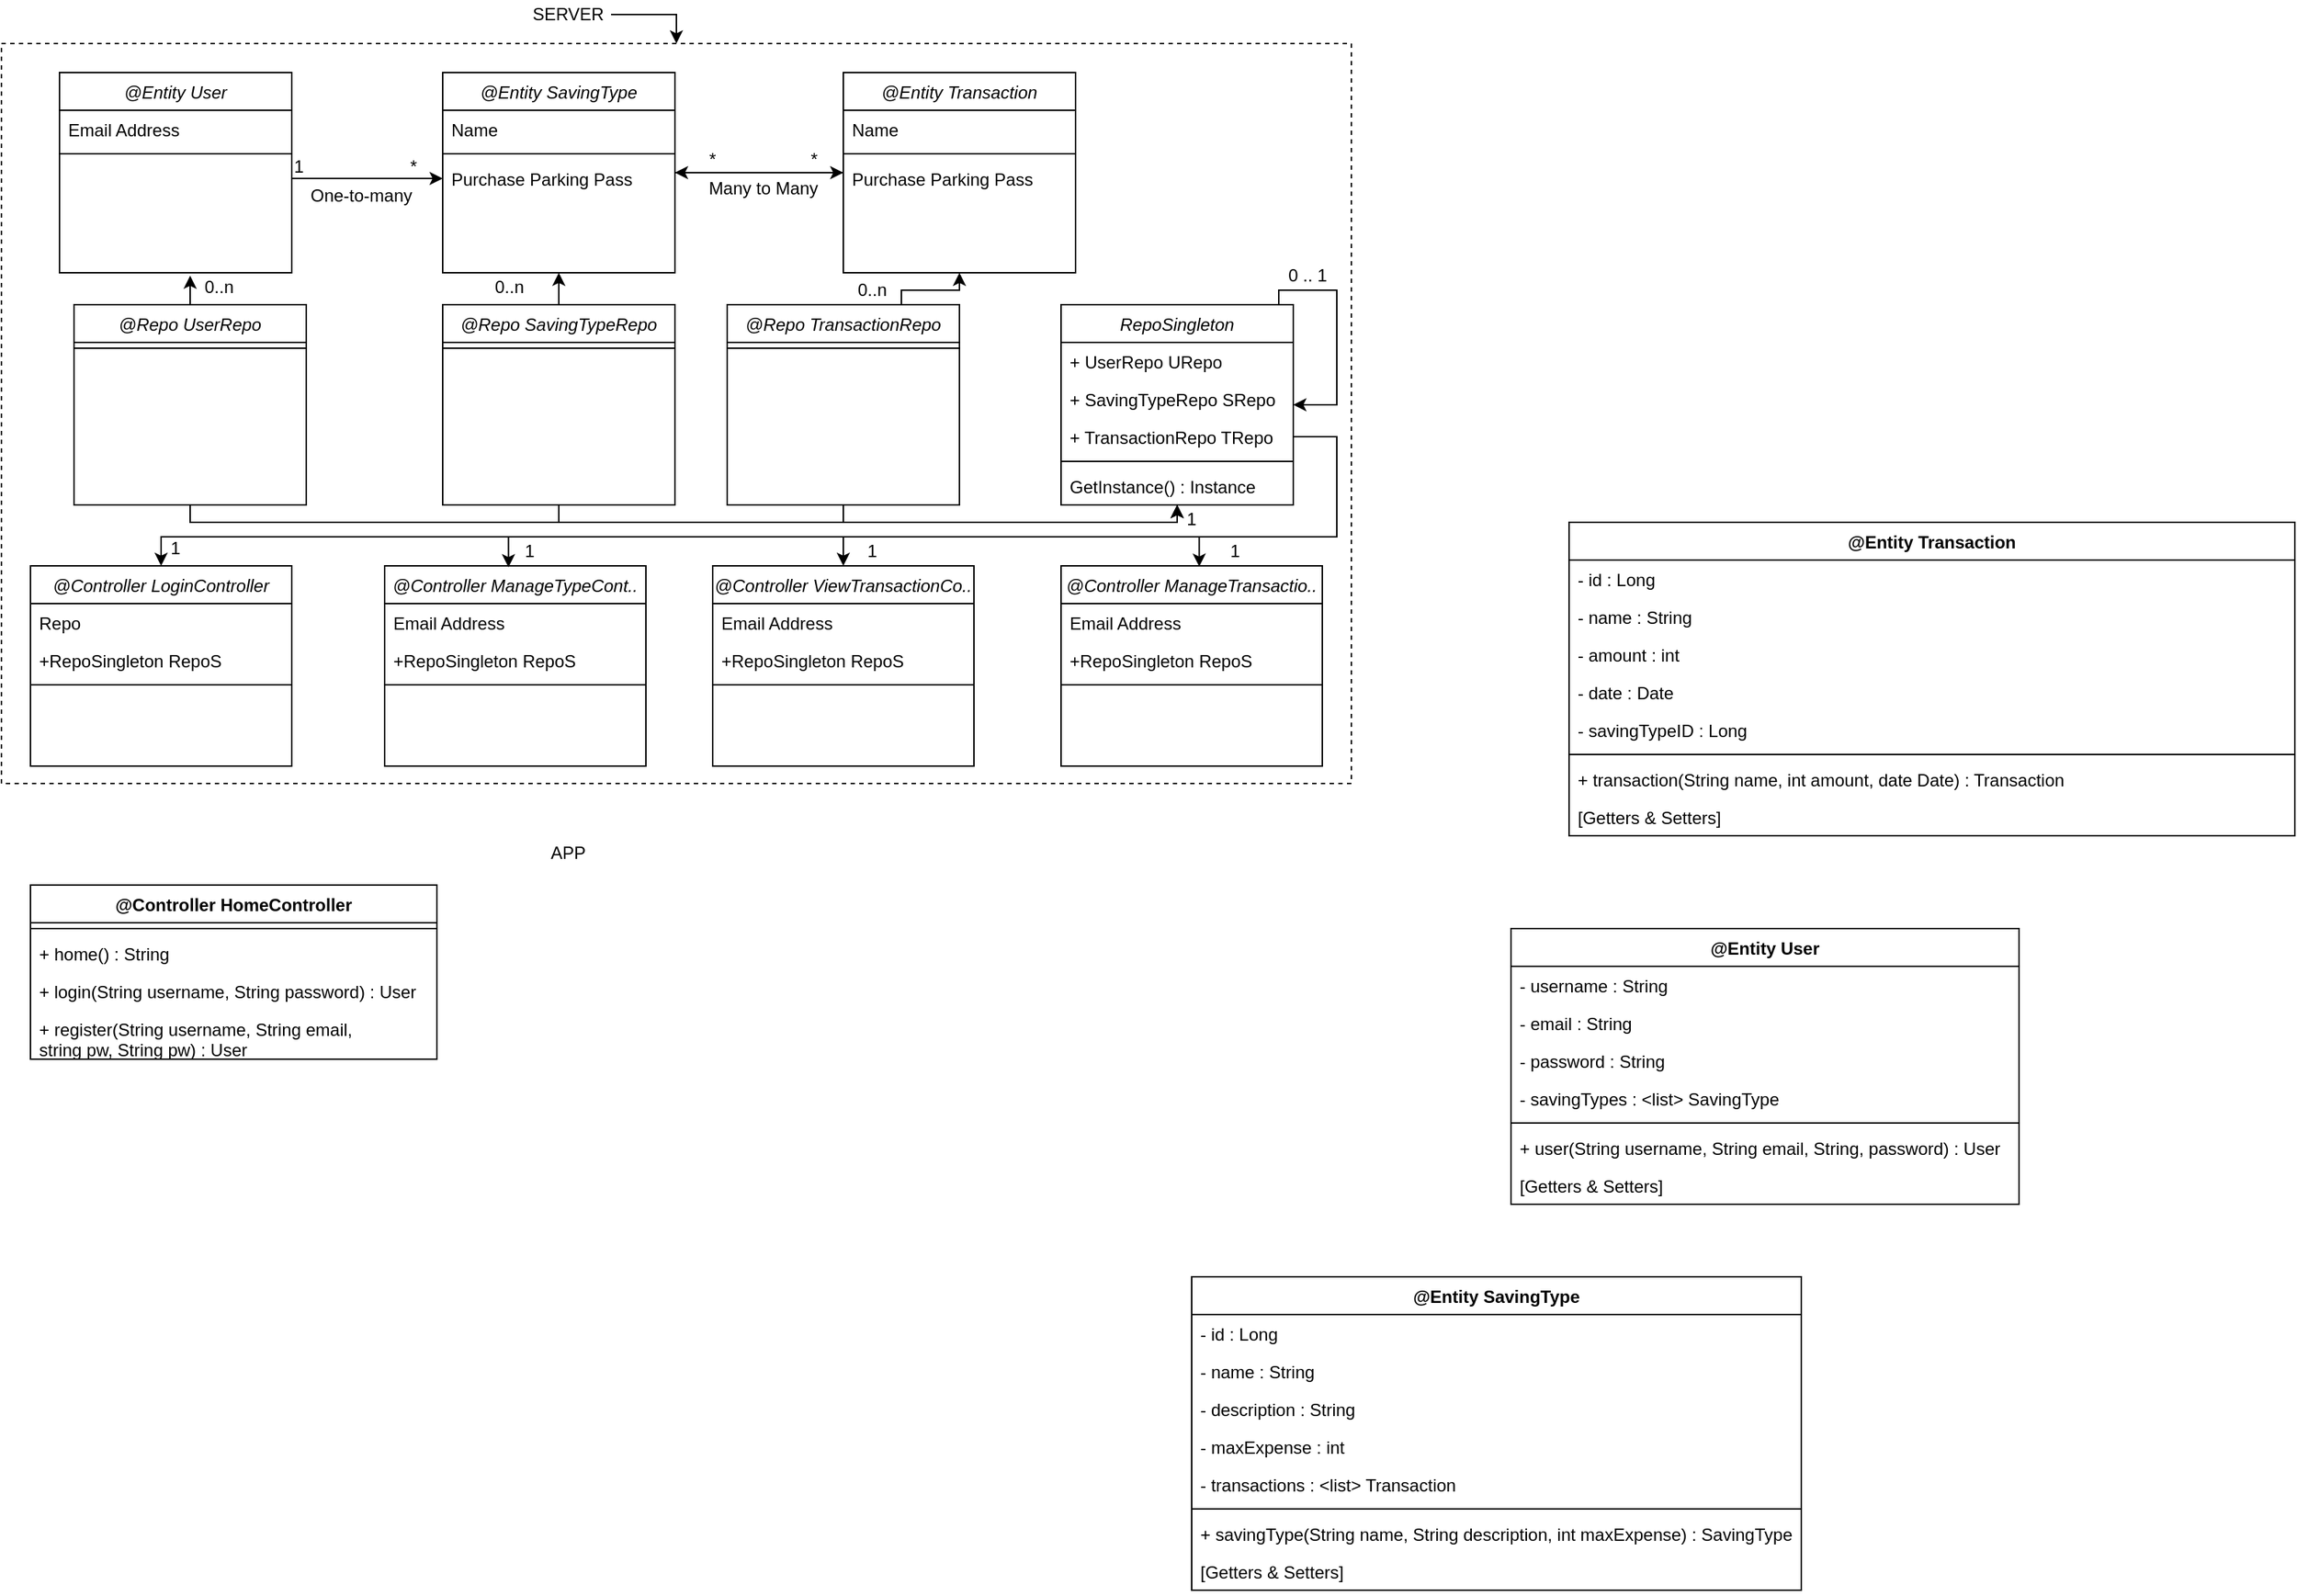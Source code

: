 <mxfile version="14.4.2" type="github">
  <diagram id="C5RBs43oDa-KdzZeNtuy" name="Page-1">
    <mxGraphModel dx="2216" dy="1059" grid="1" gridSize="10" guides="1" tooltips="1" connect="1" arrows="1" fold="1" page="1" pageScale="1" pageWidth="827" pageHeight="1169" math="0" shadow="0">
      <root>
        <mxCell id="WIyWlLk6GJQsqaUBKTNV-0" />
        <mxCell id="WIyWlLk6GJQsqaUBKTNV-1" parent="WIyWlLk6GJQsqaUBKTNV-0" />
        <mxCell id="amYVbLaIpJtl5_xowqrX-1" value="" style="rounded=0;whiteSpace=wrap;html=1;fillColor=none;dashed=1;" parent="WIyWlLk6GJQsqaUBKTNV-1" vertex="1">
          <mxGeometry x="30" y="50" width="930" height="510" as="geometry" />
        </mxCell>
        <mxCell id="amYVbLaIpJtl5_xowqrX-17" style="edgeStyle=orthogonalEdgeStyle;rounded=0;orthogonalLoop=1;jettySize=auto;html=1;entryX=0;entryY=0.5;entryDx=0;entryDy=0;" parent="WIyWlLk6GJQsqaUBKTNV-1" source="zkfFHV4jXpPFQw0GAbJ--0" target="amYVbLaIpJtl5_xowqrX-9" edge="1">
          <mxGeometry relative="1" as="geometry">
            <Array as="points">
              <mxPoint x="250" y="143" />
              <mxPoint x="250" y="143" />
            </Array>
          </mxGeometry>
        </mxCell>
        <mxCell id="zkfFHV4jXpPFQw0GAbJ--0" value="@Entity User" style="swimlane;fontStyle=2;align=center;verticalAlign=top;childLayout=stackLayout;horizontal=1;startSize=26;horizontalStack=0;resizeParent=1;resizeLast=0;collapsible=1;marginBottom=0;rounded=0;shadow=0;strokeWidth=1;" parent="WIyWlLk6GJQsqaUBKTNV-1" vertex="1">
          <mxGeometry x="70" y="70" width="160" height="138" as="geometry">
            <mxRectangle x="230" y="140" width="160" height="26" as="alternateBounds" />
          </mxGeometry>
        </mxCell>
        <mxCell id="zkfFHV4jXpPFQw0GAbJ--3" value="Email Address" style="text;align=left;verticalAlign=top;spacingLeft=4;spacingRight=4;overflow=hidden;rotatable=0;points=[[0,0.5],[1,0.5]];portConstraint=eastwest;rounded=0;shadow=0;html=0;" parent="zkfFHV4jXpPFQw0GAbJ--0" vertex="1">
          <mxGeometry y="26" width="160" height="26" as="geometry" />
        </mxCell>
        <mxCell id="zkfFHV4jXpPFQw0GAbJ--4" value="" style="line;html=1;strokeWidth=1;align=left;verticalAlign=middle;spacingTop=-1;spacingLeft=3;spacingRight=3;rotatable=0;labelPosition=right;points=[];portConstraint=eastwest;" parent="zkfFHV4jXpPFQw0GAbJ--0" vertex="1">
          <mxGeometry y="52" width="160" height="8" as="geometry" />
        </mxCell>
        <mxCell id="amYVbLaIpJtl5_xowqrX-85" style="edgeStyle=orthogonalEdgeStyle;rounded=0;orthogonalLoop=1;jettySize=auto;html=1;entryX=0.5;entryY=0;entryDx=0;entryDy=0;" parent="WIyWlLk6GJQsqaUBKTNV-1" source="amYVbLaIpJtl5_xowqrX-2" target="amYVbLaIpJtl5_xowqrX-1" edge="1">
          <mxGeometry relative="1" as="geometry">
            <Array as="points">
              <mxPoint x="495" y="30" />
            </Array>
          </mxGeometry>
        </mxCell>
        <mxCell id="amYVbLaIpJtl5_xowqrX-2" value="SERVER" style="text;html=1;align=center;verticalAlign=middle;resizable=0;points=[];autosize=1;" parent="WIyWlLk6GJQsqaUBKTNV-1" vertex="1">
          <mxGeometry x="390" y="20" width="60" height="20" as="geometry" />
        </mxCell>
        <mxCell id="amYVbLaIpJtl5_xowqrX-3" value="&lt;div&gt;APP&lt;/div&gt;&lt;div&gt;&lt;br&gt;&lt;/div&gt;" style="text;html=1;align=center;verticalAlign=middle;resizable=0;points=[];autosize=1;" parent="WIyWlLk6GJQsqaUBKTNV-1" vertex="1">
          <mxGeometry x="400" y="600" width="40" height="30" as="geometry" />
        </mxCell>
        <mxCell id="amYVbLaIpJtl5_xowqrX-20" style="edgeStyle=orthogonalEdgeStyle;rounded=0;orthogonalLoop=1;jettySize=auto;html=1;entryX=0;entryY=0.5;entryDx=0;entryDy=0;" parent="WIyWlLk6GJQsqaUBKTNV-1" source="amYVbLaIpJtl5_xowqrX-4" target="amYVbLaIpJtl5_xowqrX-10" edge="1">
          <mxGeometry relative="1" as="geometry" />
        </mxCell>
        <mxCell id="amYVbLaIpJtl5_xowqrX-4" value="@Entity SavingType" style="swimlane;fontStyle=2;align=center;verticalAlign=top;childLayout=stackLayout;horizontal=1;startSize=26;horizontalStack=0;resizeParent=1;resizeLast=0;collapsible=1;marginBottom=0;rounded=0;shadow=0;strokeWidth=1;" parent="WIyWlLk6GJQsqaUBKTNV-1" vertex="1">
          <mxGeometry x="334" y="70" width="160" height="138" as="geometry">
            <mxRectangle x="230" y="140" width="160" height="26" as="alternateBounds" />
          </mxGeometry>
        </mxCell>
        <mxCell id="amYVbLaIpJtl5_xowqrX-5" value="Name" style="text;align=left;verticalAlign=top;spacingLeft=4;spacingRight=4;overflow=hidden;rotatable=0;points=[[0,0.5],[1,0.5]];portConstraint=eastwest;" parent="amYVbLaIpJtl5_xowqrX-4" vertex="1">
          <mxGeometry y="26" width="160" height="26" as="geometry" />
        </mxCell>
        <mxCell id="amYVbLaIpJtl5_xowqrX-8" value="" style="line;html=1;strokeWidth=1;align=left;verticalAlign=middle;spacingTop=-1;spacingLeft=3;spacingRight=3;rotatable=0;labelPosition=right;points=[];portConstraint=eastwest;" parent="amYVbLaIpJtl5_xowqrX-4" vertex="1">
          <mxGeometry y="52" width="160" height="8" as="geometry" />
        </mxCell>
        <mxCell id="amYVbLaIpJtl5_xowqrX-9" value="Purchase Parking Pass" style="text;align=left;verticalAlign=top;spacingLeft=4;spacingRight=4;overflow=hidden;rotatable=0;points=[[0,0.5],[1,0.5]];portConstraint=eastwest;" parent="amYVbLaIpJtl5_xowqrX-4" vertex="1">
          <mxGeometry y="60" width="160" height="26" as="geometry" />
        </mxCell>
        <mxCell id="amYVbLaIpJtl5_xowqrX-21" style="edgeStyle=orthogonalEdgeStyle;rounded=0;orthogonalLoop=1;jettySize=auto;html=1;entryX=1;entryY=0.5;entryDx=0;entryDy=0;" parent="WIyWlLk6GJQsqaUBKTNV-1" source="amYVbLaIpJtl5_xowqrX-10" target="amYVbLaIpJtl5_xowqrX-4" edge="1">
          <mxGeometry relative="1" as="geometry" />
        </mxCell>
        <mxCell id="amYVbLaIpJtl5_xowqrX-10" value="@Entity Transaction" style="swimlane;fontStyle=2;align=center;verticalAlign=top;childLayout=stackLayout;horizontal=1;startSize=26;horizontalStack=0;resizeParent=1;resizeLast=0;collapsible=1;marginBottom=0;rounded=0;shadow=0;strokeWidth=1;" parent="WIyWlLk6GJQsqaUBKTNV-1" vertex="1">
          <mxGeometry x="610" y="70" width="160" height="138" as="geometry">
            <mxRectangle x="230" y="140" width="160" height="26" as="alternateBounds" />
          </mxGeometry>
        </mxCell>
        <mxCell id="amYVbLaIpJtl5_xowqrX-11" value="Name" style="text;align=left;verticalAlign=top;spacingLeft=4;spacingRight=4;overflow=hidden;rotatable=0;points=[[0,0.5],[1,0.5]];portConstraint=eastwest;" parent="amYVbLaIpJtl5_xowqrX-10" vertex="1">
          <mxGeometry y="26" width="160" height="26" as="geometry" />
        </mxCell>
        <mxCell id="amYVbLaIpJtl5_xowqrX-14" value="" style="line;html=1;strokeWidth=1;align=left;verticalAlign=middle;spacingTop=-1;spacingLeft=3;spacingRight=3;rotatable=0;labelPosition=right;points=[];portConstraint=eastwest;" parent="amYVbLaIpJtl5_xowqrX-10" vertex="1">
          <mxGeometry y="52" width="160" height="8" as="geometry" />
        </mxCell>
        <mxCell id="amYVbLaIpJtl5_xowqrX-15" value="Purchase Parking Pass" style="text;align=left;verticalAlign=top;spacingLeft=4;spacingRight=4;overflow=hidden;rotatable=0;points=[[0,0.5],[1,0.5]];portConstraint=eastwest;" parent="amYVbLaIpJtl5_xowqrX-10" vertex="1">
          <mxGeometry y="60" width="160" height="26" as="geometry" />
        </mxCell>
        <mxCell id="amYVbLaIpJtl5_xowqrX-18" value="1" style="text;html=1;strokeColor=none;fillColor=none;align=center;verticalAlign=middle;whiteSpace=wrap;rounded=0;dashed=1;" parent="WIyWlLk6GJQsqaUBKTNV-1" vertex="1">
          <mxGeometry x="220" y="130" width="30" height="10" as="geometry" />
        </mxCell>
        <mxCell id="amYVbLaIpJtl5_xowqrX-19" value="*" style="text;html=1;strokeColor=none;fillColor=none;align=center;verticalAlign=middle;whiteSpace=wrap;rounded=0;dashed=1;" parent="WIyWlLk6GJQsqaUBKTNV-1" vertex="1">
          <mxGeometry x="294" y="125" width="40" height="20" as="geometry" />
        </mxCell>
        <mxCell id="amYVbLaIpJtl5_xowqrX-22" value="*" style="text;html=1;strokeColor=none;fillColor=none;align=center;verticalAlign=middle;whiteSpace=wrap;rounded=0;dashed=1;" parent="WIyWlLk6GJQsqaUBKTNV-1" vertex="1">
          <mxGeometry x="500" y="120" width="40" height="20" as="geometry" />
        </mxCell>
        <mxCell id="amYVbLaIpJtl5_xowqrX-23" value="*" style="text;html=1;strokeColor=none;fillColor=none;align=center;verticalAlign=middle;whiteSpace=wrap;rounded=0;dashed=1;" parent="WIyWlLk6GJQsqaUBKTNV-1" vertex="1">
          <mxGeometry x="570" y="120" width="40" height="20" as="geometry" />
        </mxCell>
        <mxCell id="amYVbLaIpJtl5_xowqrX-24" value="One-to-many" style="text;html=1;strokeColor=none;fillColor=none;align=center;verticalAlign=middle;whiteSpace=wrap;rounded=0;dashed=1;" parent="WIyWlLk6GJQsqaUBKTNV-1" vertex="1">
          <mxGeometry x="230" y="145" width="96" height="20" as="geometry" />
        </mxCell>
        <mxCell id="amYVbLaIpJtl5_xowqrX-25" value="Many to Many" style="text;html=1;strokeColor=none;fillColor=none;align=center;verticalAlign=middle;whiteSpace=wrap;rounded=0;dashed=1;" parent="WIyWlLk6GJQsqaUBKTNV-1" vertex="1">
          <mxGeometry x="510" y="140" width="90" height="20" as="geometry" />
        </mxCell>
        <mxCell id="amYVbLaIpJtl5_xowqrX-26" value="@Controller LoginController" style="swimlane;fontStyle=2;align=center;verticalAlign=top;childLayout=stackLayout;horizontal=1;startSize=26;horizontalStack=0;resizeParent=1;resizeLast=0;collapsible=1;marginBottom=0;rounded=0;shadow=0;strokeWidth=1;" parent="WIyWlLk6GJQsqaUBKTNV-1" vertex="1">
          <mxGeometry x="50" y="410" width="180" height="138" as="geometry">
            <mxRectangle x="230" y="140" width="160" height="26" as="alternateBounds" />
          </mxGeometry>
        </mxCell>
        <mxCell id="amYVbLaIpJtl5_xowqrX-27" value="Repo" style="text;align=left;verticalAlign=top;spacingLeft=4;spacingRight=4;overflow=hidden;rotatable=0;points=[[0,0.5],[1,0.5]];portConstraint=eastwest;rounded=0;shadow=0;html=0;" parent="amYVbLaIpJtl5_xowqrX-26" vertex="1">
          <mxGeometry y="26" width="180" height="26" as="geometry" />
        </mxCell>
        <mxCell id="amYVbLaIpJtl5_xowqrX-51" value="+RepoSingleton RepoS" style="text;align=left;verticalAlign=top;spacingLeft=4;spacingRight=4;overflow=hidden;rotatable=0;points=[[0,0.5],[1,0.5]];portConstraint=eastwest;" parent="amYVbLaIpJtl5_xowqrX-26" vertex="1">
          <mxGeometry y="52" width="180" height="26" as="geometry" />
        </mxCell>
        <mxCell id="amYVbLaIpJtl5_xowqrX-28" value="" style="line;html=1;strokeWidth=1;align=left;verticalAlign=middle;spacingTop=-1;spacingLeft=3;spacingRight=3;rotatable=0;labelPosition=right;points=[];portConstraint=eastwest;" parent="amYVbLaIpJtl5_xowqrX-26" vertex="1">
          <mxGeometry y="78" width="180" height="8" as="geometry" />
        </mxCell>
        <mxCell id="amYVbLaIpJtl5_xowqrX-29" value="@Controller ManageTypeCont.." style="swimlane;fontStyle=2;align=center;verticalAlign=top;childLayout=stackLayout;horizontal=1;startSize=26;horizontalStack=0;resizeParent=1;resizeLast=0;collapsible=1;marginBottom=0;rounded=0;shadow=0;strokeWidth=1;" parent="WIyWlLk6GJQsqaUBKTNV-1" vertex="1">
          <mxGeometry x="294" y="410" width="180" height="138" as="geometry">
            <mxRectangle x="230" y="140" width="160" height="26" as="alternateBounds" />
          </mxGeometry>
        </mxCell>
        <mxCell id="amYVbLaIpJtl5_xowqrX-30" value="Email Address" style="text;align=left;verticalAlign=top;spacingLeft=4;spacingRight=4;overflow=hidden;rotatable=0;points=[[0,0.5],[1,0.5]];portConstraint=eastwest;rounded=0;shadow=0;html=0;" parent="amYVbLaIpJtl5_xowqrX-29" vertex="1">
          <mxGeometry y="26" width="180" height="26" as="geometry" />
        </mxCell>
        <mxCell id="amYVbLaIpJtl5_xowqrX-64" value="+RepoSingleton RepoS" style="text;align=left;verticalAlign=top;spacingLeft=4;spacingRight=4;overflow=hidden;rotatable=0;points=[[0,0.5],[1,0.5]];portConstraint=eastwest;" parent="amYVbLaIpJtl5_xowqrX-29" vertex="1">
          <mxGeometry y="52" width="180" height="26" as="geometry" />
        </mxCell>
        <mxCell id="amYVbLaIpJtl5_xowqrX-31" value="" style="line;html=1;strokeWidth=1;align=left;verticalAlign=middle;spacingTop=-1;spacingLeft=3;spacingRight=3;rotatable=0;labelPosition=right;points=[];portConstraint=eastwest;" parent="amYVbLaIpJtl5_xowqrX-29" vertex="1">
          <mxGeometry y="78" width="180" height="8" as="geometry" />
        </mxCell>
        <mxCell id="amYVbLaIpJtl5_xowqrX-32" value="@Controller ViewTransactionCo.." style="swimlane;fontStyle=2;align=center;verticalAlign=top;childLayout=stackLayout;horizontal=1;startSize=26;horizontalStack=0;resizeParent=1;resizeLast=0;collapsible=1;marginBottom=0;rounded=0;shadow=0;strokeWidth=1;" parent="WIyWlLk6GJQsqaUBKTNV-1" vertex="1">
          <mxGeometry x="520" y="410" width="180" height="138" as="geometry">
            <mxRectangle x="230" y="140" width="160" height="26" as="alternateBounds" />
          </mxGeometry>
        </mxCell>
        <mxCell id="amYVbLaIpJtl5_xowqrX-33" value="Email Address" style="text;align=left;verticalAlign=top;spacingLeft=4;spacingRight=4;overflow=hidden;rotatable=0;points=[[0,0.5],[1,0.5]];portConstraint=eastwest;rounded=0;shadow=0;html=0;" parent="amYVbLaIpJtl5_xowqrX-32" vertex="1">
          <mxGeometry y="26" width="180" height="26" as="geometry" />
        </mxCell>
        <mxCell id="amYVbLaIpJtl5_xowqrX-66" value="+RepoSingleton RepoS" style="text;align=left;verticalAlign=top;spacingLeft=4;spacingRight=4;overflow=hidden;rotatable=0;points=[[0,0.5],[1,0.5]];portConstraint=eastwest;" parent="amYVbLaIpJtl5_xowqrX-32" vertex="1">
          <mxGeometry y="52" width="180" height="26" as="geometry" />
        </mxCell>
        <mxCell id="amYVbLaIpJtl5_xowqrX-34" value="" style="line;html=1;strokeWidth=1;align=left;verticalAlign=middle;spacingTop=-1;spacingLeft=3;spacingRight=3;rotatable=0;labelPosition=right;points=[];portConstraint=eastwest;" parent="amYVbLaIpJtl5_xowqrX-32" vertex="1">
          <mxGeometry y="78" width="180" height="8" as="geometry" />
        </mxCell>
        <mxCell id="amYVbLaIpJtl5_xowqrX-35" value="@Controller ManageTransactio.." style="swimlane;fontStyle=2;align=center;verticalAlign=top;childLayout=stackLayout;horizontal=1;startSize=26;horizontalStack=0;resizeParent=1;resizeLast=0;collapsible=1;marginBottom=0;rounded=0;shadow=0;strokeWidth=1;" parent="WIyWlLk6GJQsqaUBKTNV-1" vertex="1">
          <mxGeometry x="760" y="410" width="180" height="138" as="geometry">
            <mxRectangle x="230" y="140" width="160" height="26" as="alternateBounds" />
          </mxGeometry>
        </mxCell>
        <mxCell id="amYVbLaIpJtl5_xowqrX-36" value="Email Address" style="text;align=left;verticalAlign=top;spacingLeft=4;spacingRight=4;overflow=hidden;rotatable=0;points=[[0,0.5],[1,0.5]];portConstraint=eastwest;rounded=0;shadow=0;html=0;" parent="amYVbLaIpJtl5_xowqrX-35" vertex="1">
          <mxGeometry y="26" width="180" height="26" as="geometry" />
        </mxCell>
        <mxCell id="amYVbLaIpJtl5_xowqrX-65" value="+RepoSingleton RepoS" style="text;align=left;verticalAlign=top;spacingLeft=4;spacingRight=4;overflow=hidden;rotatable=0;points=[[0,0.5],[1,0.5]];portConstraint=eastwest;" parent="amYVbLaIpJtl5_xowqrX-35" vertex="1">
          <mxGeometry y="52" width="180" height="26" as="geometry" />
        </mxCell>
        <mxCell id="amYVbLaIpJtl5_xowqrX-37" value="" style="line;html=1;strokeWidth=1;align=left;verticalAlign=middle;spacingTop=-1;spacingLeft=3;spacingRight=3;rotatable=0;labelPosition=right;points=[];portConstraint=eastwest;" parent="amYVbLaIpJtl5_xowqrX-35" vertex="1">
          <mxGeometry y="78" width="180" height="8" as="geometry" />
        </mxCell>
        <mxCell id="amYVbLaIpJtl5_xowqrX-38" value="RepoSingleton" style="swimlane;fontStyle=2;align=center;verticalAlign=top;childLayout=stackLayout;horizontal=1;startSize=26;horizontalStack=0;resizeParent=1;resizeLast=0;collapsible=1;marginBottom=0;rounded=0;shadow=0;strokeWidth=1;" parent="WIyWlLk6GJQsqaUBKTNV-1" vertex="1">
          <mxGeometry x="760" y="230" width="160" height="138" as="geometry">
            <mxRectangle x="230" y="140" width="160" height="26" as="alternateBounds" />
          </mxGeometry>
        </mxCell>
        <mxCell id="amYVbLaIpJtl5_xowqrX-72" value="+ UserRepo URepo" style="text;align=left;verticalAlign=top;spacingLeft=4;spacingRight=4;overflow=hidden;rotatable=0;points=[[0,0.5],[1,0.5]];portConstraint=eastwest;rounded=0;shadow=0;html=0;" parent="amYVbLaIpJtl5_xowqrX-38" vertex="1">
          <mxGeometry y="26" width="160" height="26" as="geometry" />
        </mxCell>
        <mxCell id="amYVbLaIpJtl5_xowqrX-73" value="+ SavingTypeRepo SRepo" style="text;align=left;verticalAlign=top;spacingLeft=4;spacingRight=4;overflow=hidden;rotatable=0;points=[[0,0.5],[1,0.5]];portConstraint=eastwest;rounded=0;shadow=0;html=0;" parent="amYVbLaIpJtl5_xowqrX-38" vertex="1">
          <mxGeometry y="52" width="160" height="26" as="geometry" />
        </mxCell>
        <mxCell id="amYVbLaIpJtl5_xowqrX-74" value="+ TransactionRepo TRepo" style="text;align=left;verticalAlign=top;spacingLeft=4;spacingRight=4;overflow=hidden;rotatable=0;points=[[0,0.5],[1,0.5]];portConstraint=eastwest;rounded=0;shadow=0;html=0;" parent="amYVbLaIpJtl5_xowqrX-38" vertex="1">
          <mxGeometry y="78" width="160" height="26" as="geometry" />
        </mxCell>
        <mxCell id="amYVbLaIpJtl5_xowqrX-40" value="" style="line;html=1;strokeWidth=1;align=left;verticalAlign=middle;spacingTop=-1;spacingLeft=3;spacingRight=3;rotatable=0;labelPosition=right;points=[];portConstraint=eastwest;" parent="amYVbLaIpJtl5_xowqrX-38" vertex="1">
          <mxGeometry y="104" width="160" height="8" as="geometry" />
        </mxCell>
        <mxCell id="amYVbLaIpJtl5_xowqrX-42" style="edgeStyle=orthogonalEdgeStyle;rounded=0;orthogonalLoop=1;jettySize=auto;html=1;entryX=1;entryY=0.5;entryDx=0;entryDy=0;" parent="WIyWlLk6GJQsqaUBKTNV-1" source="amYVbLaIpJtl5_xowqrX-38" target="amYVbLaIpJtl5_xowqrX-38" edge="1">
          <mxGeometry relative="1" as="geometry">
            <Array as="points">
              <mxPoint x="910" y="220" />
              <mxPoint x="950" y="220" />
              <mxPoint x="950" y="299" />
            </Array>
          </mxGeometry>
        </mxCell>
        <mxCell id="amYVbLaIpJtl5_xowqrX-43" value="0 .. 1" style="text;html=1;strokeColor=none;fillColor=none;align=center;verticalAlign=middle;whiteSpace=wrap;rounded=0;dashed=1;" parent="WIyWlLk6GJQsqaUBKTNV-1" vertex="1">
          <mxGeometry x="910" y="200" width="40" height="20" as="geometry" />
        </mxCell>
        <mxCell id="amYVbLaIpJtl5_xowqrX-59" style="edgeStyle=orthogonalEdgeStyle;rounded=0;orthogonalLoop=1;jettySize=auto;html=1;entryX=0.5;entryY=1;entryDx=0;entryDy=0;" parent="WIyWlLk6GJQsqaUBKTNV-1" source="amYVbLaIpJtl5_xowqrX-44" target="amYVbLaIpJtl5_xowqrX-4" edge="1">
          <mxGeometry relative="1" as="geometry" />
        </mxCell>
        <mxCell id="amYVbLaIpJtl5_xowqrX-68" style="edgeStyle=orthogonalEdgeStyle;rounded=0;orthogonalLoop=1;jettySize=auto;html=1;entryX=0.5;entryY=1;entryDx=0;entryDy=0;" parent="WIyWlLk6GJQsqaUBKTNV-1" source="amYVbLaIpJtl5_xowqrX-44" target="amYVbLaIpJtl5_xowqrX-38" edge="1">
          <mxGeometry relative="1" as="geometry">
            <Array as="points">
              <mxPoint x="414" y="380" />
              <mxPoint x="840" y="380" />
            </Array>
          </mxGeometry>
        </mxCell>
        <mxCell id="amYVbLaIpJtl5_xowqrX-44" value="@Repo SavingTypeRepo" style="swimlane;fontStyle=2;align=center;verticalAlign=top;childLayout=stackLayout;horizontal=1;startSize=26;horizontalStack=0;resizeParent=1;resizeLast=0;collapsible=1;marginBottom=0;rounded=0;shadow=0;strokeWidth=1;" parent="WIyWlLk6GJQsqaUBKTNV-1" vertex="1">
          <mxGeometry x="334" y="230" width="160" height="138" as="geometry">
            <mxRectangle x="230" y="140" width="160" height="26" as="alternateBounds" />
          </mxGeometry>
        </mxCell>
        <mxCell id="amYVbLaIpJtl5_xowqrX-46" value="" style="line;html=1;strokeWidth=1;align=left;verticalAlign=middle;spacingTop=-1;spacingLeft=3;spacingRight=3;rotatable=0;labelPosition=right;points=[];portConstraint=eastwest;" parent="amYVbLaIpJtl5_xowqrX-44" vertex="1">
          <mxGeometry y="26" width="160" height="8" as="geometry" />
        </mxCell>
        <mxCell id="amYVbLaIpJtl5_xowqrX-61" style="edgeStyle=orthogonalEdgeStyle;rounded=0;orthogonalLoop=1;jettySize=auto;html=1;" parent="WIyWlLk6GJQsqaUBKTNV-1" source="amYVbLaIpJtl5_xowqrX-48" edge="1">
          <mxGeometry relative="1" as="geometry">
            <mxPoint x="160" y="210" as="targetPoint" />
          </mxGeometry>
        </mxCell>
        <mxCell id="amYVbLaIpJtl5_xowqrX-67" style="edgeStyle=orthogonalEdgeStyle;rounded=0;orthogonalLoop=1;jettySize=auto;html=1;entryX=0.5;entryY=1;entryDx=0;entryDy=0;" parent="WIyWlLk6GJQsqaUBKTNV-1" source="amYVbLaIpJtl5_xowqrX-48" target="amYVbLaIpJtl5_xowqrX-38" edge="1">
          <mxGeometry relative="1" as="geometry">
            <mxPoint x="640" y="380" as="targetPoint" />
            <Array as="points">
              <mxPoint x="160" y="380" />
              <mxPoint x="840" y="380" />
            </Array>
          </mxGeometry>
        </mxCell>
        <mxCell id="amYVbLaIpJtl5_xowqrX-48" value="@Repo UserRepo" style="swimlane;fontStyle=2;align=center;verticalAlign=top;childLayout=stackLayout;horizontal=1;startSize=26;horizontalStack=0;resizeParent=1;resizeLast=0;collapsible=1;marginBottom=0;rounded=0;shadow=0;strokeWidth=1;" parent="WIyWlLk6GJQsqaUBKTNV-1" vertex="1">
          <mxGeometry x="80" y="230" width="160" height="138" as="geometry">
            <mxRectangle x="230" y="140" width="160" height="26" as="alternateBounds" />
          </mxGeometry>
        </mxCell>
        <mxCell id="amYVbLaIpJtl5_xowqrX-50" value="" style="line;html=1;strokeWidth=1;align=left;verticalAlign=middle;spacingTop=-1;spacingLeft=3;spacingRight=3;rotatable=0;labelPosition=right;points=[];portConstraint=eastwest;" parent="amYVbLaIpJtl5_xowqrX-48" vertex="1">
          <mxGeometry y="26" width="160" height="8" as="geometry" />
        </mxCell>
        <mxCell id="amYVbLaIpJtl5_xowqrX-57" style="edgeStyle=orthogonalEdgeStyle;rounded=0;orthogonalLoop=1;jettySize=auto;html=1;entryX=0.5;entryY=1;entryDx=0;entryDy=0;" parent="WIyWlLk6GJQsqaUBKTNV-1" source="amYVbLaIpJtl5_xowqrX-52" target="amYVbLaIpJtl5_xowqrX-10" edge="1">
          <mxGeometry relative="1" as="geometry">
            <Array as="points">
              <mxPoint x="650" y="220" />
              <mxPoint x="690" y="220" />
            </Array>
          </mxGeometry>
        </mxCell>
        <mxCell id="amYVbLaIpJtl5_xowqrX-69" style="edgeStyle=orthogonalEdgeStyle;rounded=0;orthogonalLoop=1;jettySize=auto;html=1;entryX=0.5;entryY=1;entryDx=0;entryDy=0;" parent="WIyWlLk6GJQsqaUBKTNV-1" source="amYVbLaIpJtl5_xowqrX-52" target="amYVbLaIpJtl5_xowqrX-38" edge="1">
          <mxGeometry relative="1" as="geometry">
            <Array as="points">
              <mxPoint x="610" y="380" />
              <mxPoint x="840" y="380" />
            </Array>
          </mxGeometry>
        </mxCell>
        <mxCell id="amYVbLaIpJtl5_xowqrX-52" value="@Repo TransactionRepo" style="swimlane;fontStyle=2;align=center;verticalAlign=top;childLayout=stackLayout;horizontal=1;startSize=26;horizontalStack=0;resizeParent=1;resizeLast=0;collapsible=1;marginBottom=0;rounded=0;shadow=0;strokeWidth=1;" parent="WIyWlLk6GJQsqaUBKTNV-1" vertex="1">
          <mxGeometry x="530" y="230" width="160" height="138" as="geometry">
            <mxRectangle x="230" y="140" width="160" height="26" as="alternateBounds" />
          </mxGeometry>
        </mxCell>
        <mxCell id="amYVbLaIpJtl5_xowqrX-54" value="" style="line;html=1;strokeWidth=1;align=left;verticalAlign=middle;spacingTop=-1;spacingLeft=3;spacingRight=3;rotatable=0;labelPosition=right;points=[];portConstraint=eastwest;" parent="amYVbLaIpJtl5_xowqrX-52" vertex="1">
          <mxGeometry y="26" width="160" height="8" as="geometry" />
        </mxCell>
        <mxCell id="amYVbLaIpJtl5_xowqrX-58" value="0..n" style="text;html=1;strokeColor=none;fillColor=none;align=center;verticalAlign=middle;whiteSpace=wrap;rounded=0;dashed=1;" parent="WIyWlLk6GJQsqaUBKTNV-1" vertex="1">
          <mxGeometry x="610" y="210" width="40" height="20" as="geometry" />
        </mxCell>
        <mxCell id="amYVbLaIpJtl5_xowqrX-60" value="0..n" style="text;html=1;strokeColor=none;fillColor=none;align=center;verticalAlign=middle;whiteSpace=wrap;rounded=0;dashed=1;" parent="WIyWlLk6GJQsqaUBKTNV-1" vertex="1">
          <mxGeometry x="360" y="208" width="40" height="20" as="geometry" />
        </mxCell>
        <mxCell id="amYVbLaIpJtl5_xowqrX-62" value="0..n" style="text;html=1;strokeColor=none;fillColor=none;align=center;verticalAlign=middle;whiteSpace=wrap;rounded=0;dashed=1;" parent="WIyWlLk6GJQsqaUBKTNV-1" vertex="1">
          <mxGeometry x="160" y="208" width="40" height="20" as="geometry" />
        </mxCell>
        <mxCell id="amYVbLaIpJtl5_xowqrX-70" value="1" style="text;html=1;strokeColor=none;fillColor=none;align=center;verticalAlign=middle;whiteSpace=wrap;rounded=0;dashed=1;" parent="WIyWlLk6GJQsqaUBKTNV-1" vertex="1">
          <mxGeometry x="830" y="368" width="40" height="20" as="geometry" />
        </mxCell>
        <mxCell id="amYVbLaIpJtl5_xowqrX-75" value="GetInstance() : Instance" style="text;align=left;verticalAlign=top;spacingLeft=4;spacingRight=4;overflow=hidden;rotatable=0;points=[[0,0.5],[1,0.5]];portConstraint=eastwest;rounded=0;shadow=0;html=0;" parent="WIyWlLk6GJQsqaUBKTNV-1" vertex="1">
          <mxGeometry x="760" y="342" width="160" height="26" as="geometry" />
        </mxCell>
        <mxCell id="amYVbLaIpJtl5_xowqrX-76" style="edgeStyle=orthogonalEdgeStyle;rounded=0;orthogonalLoop=1;jettySize=auto;html=1;entryX=0.529;entryY=0.004;entryDx=0;entryDy=0;entryPerimeter=0;" parent="WIyWlLk6GJQsqaUBKTNV-1" source="amYVbLaIpJtl5_xowqrX-74" target="amYVbLaIpJtl5_xowqrX-35" edge="1">
          <mxGeometry relative="1" as="geometry">
            <Array as="points">
              <mxPoint x="950" y="321" />
              <mxPoint x="950" y="390" />
              <mxPoint x="855" y="390" />
            </Array>
          </mxGeometry>
        </mxCell>
        <mxCell id="amYVbLaIpJtl5_xowqrX-78" style="edgeStyle=orthogonalEdgeStyle;rounded=0;orthogonalLoop=1;jettySize=auto;html=1;entryX=0.5;entryY=0;entryDx=0;entryDy=0;" parent="WIyWlLk6GJQsqaUBKTNV-1" source="amYVbLaIpJtl5_xowqrX-74" target="amYVbLaIpJtl5_xowqrX-32" edge="1">
          <mxGeometry relative="1" as="geometry">
            <Array as="points">
              <mxPoint x="950" y="321" />
              <mxPoint x="950" y="390" />
              <mxPoint x="610" y="390" />
            </Array>
          </mxGeometry>
        </mxCell>
        <mxCell id="amYVbLaIpJtl5_xowqrX-79" style="edgeStyle=orthogonalEdgeStyle;rounded=0;orthogonalLoop=1;jettySize=auto;html=1;entryX=0.474;entryY=0.007;entryDx=0;entryDy=0;entryPerimeter=0;" parent="WIyWlLk6GJQsqaUBKTNV-1" source="amYVbLaIpJtl5_xowqrX-74" target="amYVbLaIpJtl5_xowqrX-29" edge="1">
          <mxGeometry relative="1" as="geometry">
            <Array as="points">
              <mxPoint x="950" y="321" />
              <mxPoint x="950" y="390" />
              <mxPoint x="379" y="390" />
            </Array>
          </mxGeometry>
        </mxCell>
        <mxCell id="amYVbLaIpJtl5_xowqrX-80" style="edgeStyle=orthogonalEdgeStyle;rounded=0;orthogonalLoop=1;jettySize=auto;html=1;entryX=0.5;entryY=0;entryDx=0;entryDy=0;" parent="WIyWlLk6GJQsqaUBKTNV-1" source="amYVbLaIpJtl5_xowqrX-74" target="amYVbLaIpJtl5_xowqrX-26" edge="1">
          <mxGeometry relative="1" as="geometry">
            <Array as="points">
              <mxPoint x="950" y="321" />
              <mxPoint x="950" y="390" />
              <mxPoint x="140" y="390" />
            </Array>
          </mxGeometry>
        </mxCell>
        <mxCell id="amYVbLaIpJtl5_xowqrX-81" value="1" style="text;html=1;strokeColor=none;fillColor=none;align=center;verticalAlign=middle;whiteSpace=wrap;rounded=0;dashed=1;" parent="WIyWlLk6GJQsqaUBKTNV-1" vertex="1">
          <mxGeometry x="860" y="390" width="40" height="20" as="geometry" />
        </mxCell>
        <mxCell id="amYVbLaIpJtl5_xowqrX-82" value="1" style="text;html=1;strokeColor=none;fillColor=none;align=center;verticalAlign=middle;whiteSpace=wrap;rounded=0;dashed=1;" parent="WIyWlLk6GJQsqaUBKTNV-1" vertex="1">
          <mxGeometry x="610" y="390" width="40" height="20" as="geometry" />
        </mxCell>
        <mxCell id="amYVbLaIpJtl5_xowqrX-83" value="1" style="text;html=1;strokeColor=none;fillColor=none;align=center;verticalAlign=middle;whiteSpace=wrap;rounded=0;dashed=1;" parent="WIyWlLk6GJQsqaUBKTNV-1" vertex="1">
          <mxGeometry x="374" y="390" width="40" height="20" as="geometry" />
        </mxCell>
        <mxCell id="amYVbLaIpJtl5_xowqrX-84" value="1" style="text;html=1;strokeColor=none;fillColor=none;align=center;verticalAlign=middle;whiteSpace=wrap;rounded=0;dashed=1;" parent="WIyWlLk6GJQsqaUBKTNV-1" vertex="1">
          <mxGeometry x="130" y="388" width="40" height="20" as="geometry" />
        </mxCell>
        <mxCell id="XlY_Arc7sVpjCkt1QV-s-0" value="@Controller HomeController" style="swimlane;fontStyle=1;align=center;verticalAlign=top;childLayout=stackLayout;horizontal=1;startSize=26;horizontalStack=0;resizeParent=1;resizeParentMax=0;resizeLast=0;collapsible=1;marginBottom=0;" vertex="1" parent="WIyWlLk6GJQsqaUBKTNV-1">
          <mxGeometry x="50" y="630" width="280" height="120" as="geometry" />
        </mxCell>
        <mxCell id="XlY_Arc7sVpjCkt1QV-s-2" value="" style="line;strokeWidth=1;fillColor=none;align=left;verticalAlign=middle;spacingTop=-1;spacingLeft=3;spacingRight=3;rotatable=0;labelPosition=right;points=[];portConstraint=eastwest;" vertex="1" parent="XlY_Arc7sVpjCkt1QV-s-0">
          <mxGeometry y="26" width="280" height="8" as="geometry" />
        </mxCell>
        <mxCell id="XlY_Arc7sVpjCkt1QV-s-3" value="+ home() : String" style="text;strokeColor=none;fillColor=none;align=left;verticalAlign=top;spacingLeft=4;spacingRight=4;overflow=hidden;rotatable=0;points=[[0,0.5],[1,0.5]];portConstraint=eastwest;" vertex="1" parent="XlY_Arc7sVpjCkt1QV-s-0">
          <mxGeometry y="34" width="280" height="26" as="geometry" />
        </mxCell>
        <mxCell id="XlY_Arc7sVpjCkt1QV-s-4" value="+ login(String username, String password) : User" style="text;strokeColor=none;fillColor=none;align=left;verticalAlign=top;spacingLeft=4;spacingRight=4;overflow=hidden;rotatable=0;points=[[0,0.5],[1,0.5]];portConstraint=eastwest;" vertex="1" parent="XlY_Arc7sVpjCkt1QV-s-0">
          <mxGeometry y="60" width="280" height="26" as="geometry" />
        </mxCell>
        <mxCell id="XlY_Arc7sVpjCkt1QV-s-5" value="+ register(String username, String email, &#xa;string pw, String pw) : User" style="text;strokeColor=none;fillColor=none;align=left;verticalAlign=top;spacingLeft=4;spacingRight=4;overflow=hidden;rotatable=0;points=[[0,0.5],[1,0.5]];portConstraint=eastwest;" vertex="1" parent="XlY_Arc7sVpjCkt1QV-s-0">
          <mxGeometry y="86" width="280" height="34" as="geometry" />
        </mxCell>
        <mxCell id="XlY_Arc7sVpjCkt1QV-s-7" value="@Entity User" style="swimlane;fontStyle=1;align=center;verticalAlign=top;childLayout=stackLayout;horizontal=1;startSize=26;horizontalStack=0;resizeParent=1;resizeParentMax=0;resizeLast=0;collapsible=1;marginBottom=0;" vertex="1" parent="WIyWlLk6GJQsqaUBKTNV-1">
          <mxGeometry x="1070" y="660" width="350" height="190" as="geometry" />
        </mxCell>
        <mxCell id="XlY_Arc7sVpjCkt1QV-s-8" value="- username : String" style="text;strokeColor=none;fillColor=none;align=left;verticalAlign=top;spacingLeft=4;spacingRight=4;overflow=hidden;rotatable=0;points=[[0,0.5],[1,0.5]];portConstraint=eastwest;" vertex="1" parent="XlY_Arc7sVpjCkt1QV-s-7">
          <mxGeometry y="26" width="350" height="26" as="geometry" />
        </mxCell>
        <mxCell id="XlY_Arc7sVpjCkt1QV-s-11" value="- email : String" style="text;strokeColor=none;fillColor=none;align=left;verticalAlign=top;spacingLeft=4;spacingRight=4;overflow=hidden;rotatable=0;points=[[0,0.5],[1,0.5]];portConstraint=eastwest;" vertex="1" parent="XlY_Arc7sVpjCkt1QV-s-7">
          <mxGeometry y="52" width="350" height="26" as="geometry" />
        </mxCell>
        <mxCell id="XlY_Arc7sVpjCkt1QV-s-12" value="- password : String" style="text;strokeColor=none;fillColor=none;align=left;verticalAlign=top;spacingLeft=4;spacingRight=4;overflow=hidden;rotatable=0;points=[[0,0.5],[1,0.5]];portConstraint=eastwest;" vertex="1" parent="XlY_Arc7sVpjCkt1QV-s-7">
          <mxGeometry y="78" width="350" height="26" as="geometry" />
        </mxCell>
        <mxCell id="XlY_Arc7sVpjCkt1QV-s-13" value="- savingTypes : &lt;list&gt; SavingType" style="text;strokeColor=none;fillColor=none;align=left;verticalAlign=top;spacingLeft=4;spacingRight=4;overflow=hidden;rotatable=0;points=[[0,0.5],[1,0.5]];portConstraint=eastwest;" vertex="1" parent="XlY_Arc7sVpjCkt1QV-s-7">
          <mxGeometry y="104" width="350" height="26" as="geometry" />
        </mxCell>
        <mxCell id="XlY_Arc7sVpjCkt1QV-s-9" value="" style="line;strokeWidth=1;fillColor=none;align=left;verticalAlign=middle;spacingTop=-1;spacingLeft=3;spacingRight=3;rotatable=0;labelPosition=right;points=[];portConstraint=eastwest;" vertex="1" parent="XlY_Arc7sVpjCkt1QV-s-7">
          <mxGeometry y="130" width="350" height="8" as="geometry" />
        </mxCell>
        <mxCell id="XlY_Arc7sVpjCkt1QV-s-10" value="+ user(String username, String email, String, password) : User" style="text;strokeColor=none;fillColor=none;align=left;verticalAlign=top;spacingLeft=4;spacingRight=4;overflow=hidden;rotatable=0;points=[[0,0.5],[1,0.5]];portConstraint=eastwest;" vertex="1" parent="XlY_Arc7sVpjCkt1QV-s-7">
          <mxGeometry y="138" width="350" height="26" as="geometry" />
        </mxCell>
        <mxCell id="XlY_Arc7sVpjCkt1QV-s-30" value="[Getters &amp; Setters]" style="text;strokeColor=none;fillColor=none;align=left;verticalAlign=top;spacingLeft=4;spacingRight=4;overflow=hidden;rotatable=0;points=[[0,0.5],[1,0.5]];portConstraint=eastwest;" vertex="1" parent="XlY_Arc7sVpjCkt1QV-s-7">
          <mxGeometry y="164" width="350" height="26" as="geometry" />
        </mxCell>
        <mxCell id="XlY_Arc7sVpjCkt1QV-s-14" value="@Entity SavingType" style="swimlane;fontStyle=1;align=center;verticalAlign=top;childLayout=stackLayout;horizontal=1;startSize=26;horizontalStack=0;resizeParent=1;resizeParentMax=0;resizeLast=0;collapsible=1;marginBottom=0;" vertex="1" parent="WIyWlLk6GJQsqaUBKTNV-1">
          <mxGeometry x="850" y="900" width="420" height="216" as="geometry" />
        </mxCell>
        <mxCell id="XlY_Arc7sVpjCkt1QV-s-15" value="- id : Long" style="text;strokeColor=none;fillColor=none;align=left;verticalAlign=top;spacingLeft=4;spacingRight=4;overflow=hidden;rotatable=0;points=[[0,0.5],[1,0.5]];portConstraint=eastwest;" vertex="1" parent="XlY_Arc7sVpjCkt1QV-s-14">
          <mxGeometry y="26" width="420" height="26" as="geometry" />
        </mxCell>
        <mxCell id="XlY_Arc7sVpjCkt1QV-s-18" value="- name : String" style="text;strokeColor=none;fillColor=none;align=left;verticalAlign=top;spacingLeft=4;spacingRight=4;overflow=hidden;rotatable=0;points=[[0,0.5],[1,0.5]];portConstraint=eastwest;" vertex="1" parent="XlY_Arc7sVpjCkt1QV-s-14">
          <mxGeometry y="52" width="420" height="26" as="geometry" />
        </mxCell>
        <mxCell id="XlY_Arc7sVpjCkt1QV-s-19" value="- description : String" style="text;strokeColor=none;fillColor=none;align=left;verticalAlign=top;spacingLeft=4;spacingRight=4;overflow=hidden;rotatable=0;points=[[0,0.5],[1,0.5]];portConstraint=eastwest;" vertex="1" parent="XlY_Arc7sVpjCkt1QV-s-14">
          <mxGeometry y="78" width="420" height="26" as="geometry" />
        </mxCell>
        <mxCell id="XlY_Arc7sVpjCkt1QV-s-20" value="- maxExpense : int" style="text;strokeColor=none;fillColor=none;align=left;verticalAlign=top;spacingLeft=4;spacingRight=4;overflow=hidden;rotatable=0;points=[[0,0.5],[1,0.5]];portConstraint=eastwest;" vertex="1" parent="XlY_Arc7sVpjCkt1QV-s-14">
          <mxGeometry y="104" width="420" height="26" as="geometry" />
        </mxCell>
        <mxCell id="XlY_Arc7sVpjCkt1QV-s-21" value="- transactions : &lt;list&gt; Transaction" style="text;strokeColor=none;fillColor=none;align=left;verticalAlign=top;spacingLeft=4;spacingRight=4;overflow=hidden;rotatable=0;points=[[0,0.5],[1,0.5]];portConstraint=eastwest;" vertex="1" parent="XlY_Arc7sVpjCkt1QV-s-14">
          <mxGeometry y="130" width="420" height="26" as="geometry" />
        </mxCell>
        <mxCell id="XlY_Arc7sVpjCkt1QV-s-16" value="" style="line;strokeWidth=1;fillColor=none;align=left;verticalAlign=middle;spacingTop=-1;spacingLeft=3;spacingRight=3;rotatable=0;labelPosition=right;points=[];portConstraint=eastwest;" vertex="1" parent="XlY_Arc7sVpjCkt1QV-s-14">
          <mxGeometry y="156" width="420" height="8" as="geometry" />
        </mxCell>
        <mxCell id="XlY_Arc7sVpjCkt1QV-s-17" value="+ savingType(String name, String description, int maxExpense) : SavingType" style="text;strokeColor=none;fillColor=none;align=left;verticalAlign=top;spacingLeft=4;spacingRight=4;overflow=hidden;rotatable=0;points=[[0,0.5],[1,0.5]];portConstraint=eastwest;" vertex="1" parent="XlY_Arc7sVpjCkt1QV-s-14">
          <mxGeometry y="164" width="420" height="26" as="geometry" />
        </mxCell>
        <mxCell id="XlY_Arc7sVpjCkt1QV-s-31" value="[Getters &amp; Setters]" style="text;strokeColor=none;fillColor=none;align=left;verticalAlign=top;spacingLeft=4;spacingRight=4;overflow=hidden;rotatable=0;points=[[0,0.5],[1,0.5]];portConstraint=eastwest;" vertex="1" parent="XlY_Arc7sVpjCkt1QV-s-14">
          <mxGeometry y="190" width="420" height="26" as="geometry" />
        </mxCell>
        <mxCell id="XlY_Arc7sVpjCkt1QV-s-22" value="@Entity Transaction" style="swimlane;fontStyle=1;align=center;verticalAlign=top;childLayout=stackLayout;horizontal=1;startSize=26;horizontalStack=0;resizeParent=1;resizeParentMax=0;resizeLast=0;collapsible=1;marginBottom=0;" vertex="1" parent="WIyWlLk6GJQsqaUBKTNV-1">
          <mxGeometry x="1110" y="380" width="500" height="216" as="geometry" />
        </mxCell>
        <mxCell id="XlY_Arc7sVpjCkt1QV-s-23" value="- id : Long" style="text;strokeColor=none;fillColor=none;align=left;verticalAlign=top;spacingLeft=4;spacingRight=4;overflow=hidden;rotatable=0;points=[[0,0.5],[1,0.5]];portConstraint=eastwest;" vertex="1" parent="XlY_Arc7sVpjCkt1QV-s-22">
          <mxGeometry y="26" width="500" height="26" as="geometry" />
        </mxCell>
        <mxCell id="XlY_Arc7sVpjCkt1QV-s-26" value="- name : String" style="text;strokeColor=none;fillColor=none;align=left;verticalAlign=top;spacingLeft=4;spacingRight=4;overflow=hidden;rotatable=0;points=[[0,0.5],[1,0.5]];portConstraint=eastwest;" vertex="1" parent="XlY_Arc7sVpjCkt1QV-s-22">
          <mxGeometry y="52" width="500" height="26" as="geometry" />
        </mxCell>
        <mxCell id="XlY_Arc7sVpjCkt1QV-s-27" value="- amount : int" style="text;strokeColor=none;fillColor=none;align=left;verticalAlign=top;spacingLeft=4;spacingRight=4;overflow=hidden;rotatable=0;points=[[0,0.5],[1,0.5]];portConstraint=eastwest;" vertex="1" parent="XlY_Arc7sVpjCkt1QV-s-22">
          <mxGeometry y="78" width="500" height="26" as="geometry" />
        </mxCell>
        <mxCell id="XlY_Arc7sVpjCkt1QV-s-28" value="- date : Date" style="text;strokeColor=none;fillColor=none;align=left;verticalAlign=top;spacingLeft=4;spacingRight=4;overflow=hidden;rotatable=0;points=[[0,0.5],[1,0.5]];portConstraint=eastwest;" vertex="1" parent="XlY_Arc7sVpjCkt1QV-s-22">
          <mxGeometry y="104" width="500" height="26" as="geometry" />
        </mxCell>
        <mxCell id="XlY_Arc7sVpjCkt1QV-s-32" value="- savingTypeID : Long" style="text;strokeColor=none;fillColor=none;align=left;verticalAlign=top;spacingLeft=4;spacingRight=4;overflow=hidden;rotatable=0;points=[[0,0.5],[1,0.5]];portConstraint=eastwest;" vertex="1" parent="XlY_Arc7sVpjCkt1QV-s-22">
          <mxGeometry y="130" width="500" height="26" as="geometry" />
        </mxCell>
        <mxCell id="XlY_Arc7sVpjCkt1QV-s-24" value="" style="line;strokeWidth=1;fillColor=none;align=left;verticalAlign=middle;spacingTop=-1;spacingLeft=3;spacingRight=3;rotatable=0;labelPosition=right;points=[];portConstraint=eastwest;" vertex="1" parent="XlY_Arc7sVpjCkt1QV-s-22">
          <mxGeometry y="156" width="500" height="8" as="geometry" />
        </mxCell>
        <mxCell id="XlY_Arc7sVpjCkt1QV-s-25" value="+ transaction(String name, int amount, date Date) : Transaction" style="text;strokeColor=none;fillColor=none;align=left;verticalAlign=top;spacingLeft=4;spacingRight=4;overflow=hidden;rotatable=0;points=[[0,0.5],[1,0.5]];portConstraint=eastwest;" vertex="1" parent="XlY_Arc7sVpjCkt1QV-s-22">
          <mxGeometry y="164" width="500" height="26" as="geometry" />
        </mxCell>
        <mxCell id="XlY_Arc7sVpjCkt1QV-s-29" value="[Getters &amp; Setters]" style="text;strokeColor=none;fillColor=none;align=left;verticalAlign=top;spacingLeft=4;spacingRight=4;overflow=hidden;rotatable=0;points=[[0,0.5],[1,0.5]];portConstraint=eastwest;" vertex="1" parent="XlY_Arc7sVpjCkt1QV-s-22">
          <mxGeometry y="190" width="500" height="26" as="geometry" />
        </mxCell>
      </root>
    </mxGraphModel>
  </diagram>
</mxfile>
